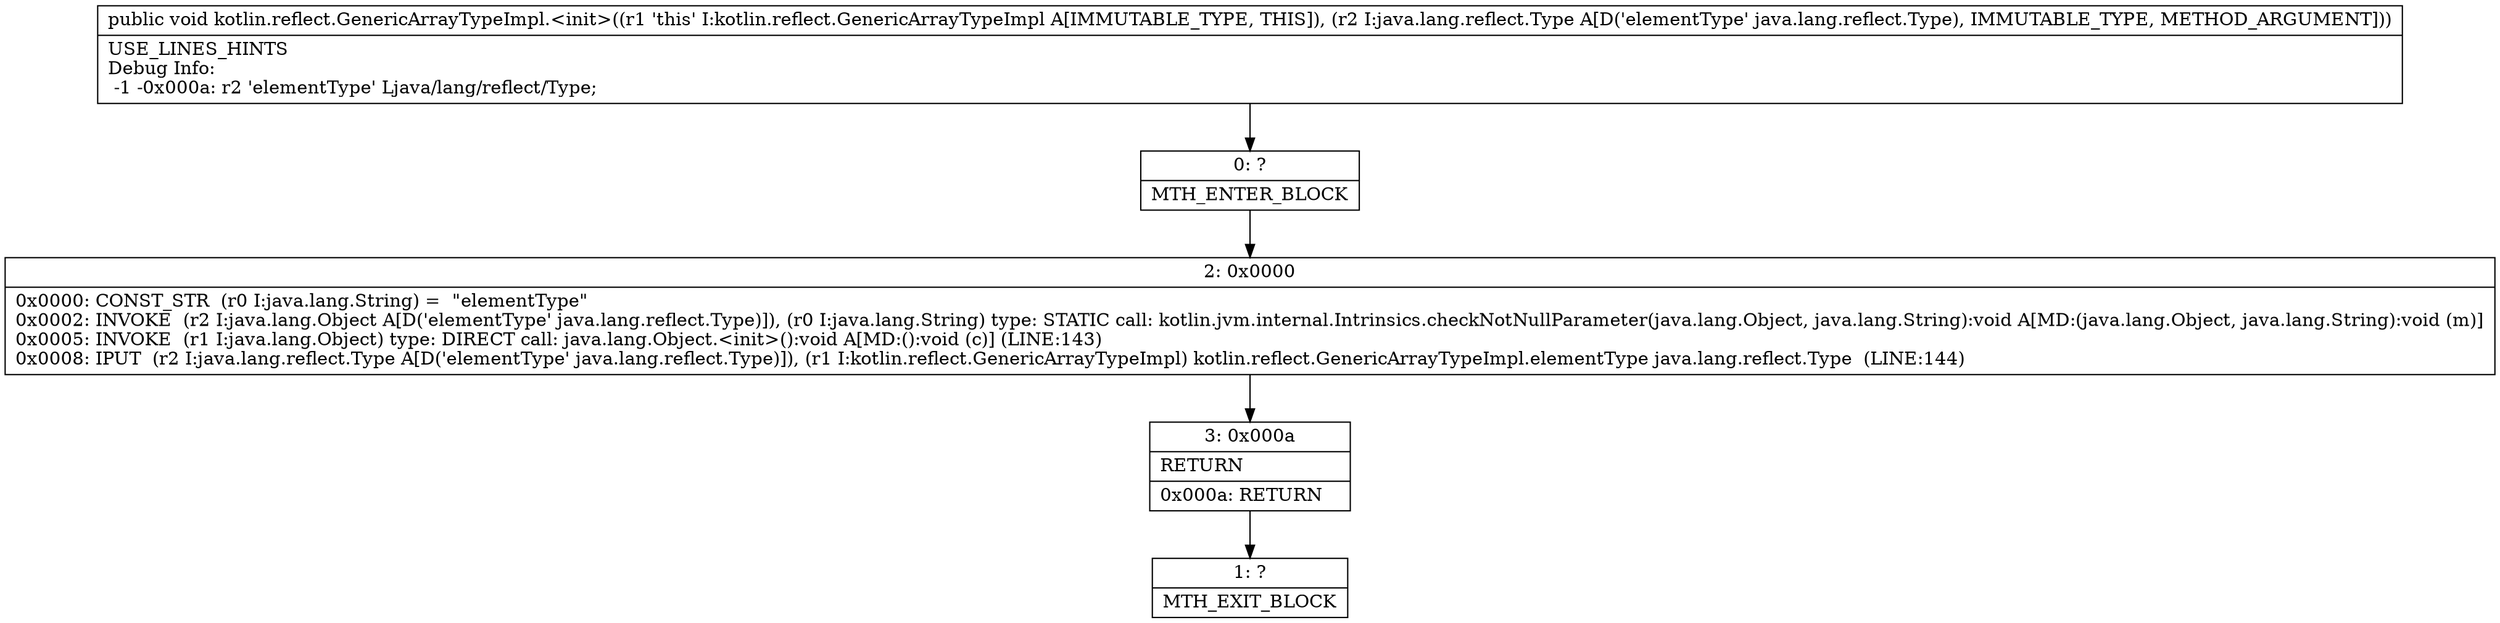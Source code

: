 digraph "CFG forkotlin.reflect.GenericArrayTypeImpl.\<init\>(Ljava\/lang\/reflect\/Type;)V" {
Node_0 [shape=record,label="{0\:\ ?|MTH_ENTER_BLOCK\l}"];
Node_2 [shape=record,label="{2\:\ 0x0000|0x0000: CONST_STR  (r0 I:java.lang.String) =  \"elementType\" \l0x0002: INVOKE  (r2 I:java.lang.Object A[D('elementType' java.lang.reflect.Type)]), (r0 I:java.lang.String) type: STATIC call: kotlin.jvm.internal.Intrinsics.checkNotNullParameter(java.lang.Object, java.lang.String):void A[MD:(java.lang.Object, java.lang.String):void (m)]\l0x0005: INVOKE  (r1 I:java.lang.Object) type: DIRECT call: java.lang.Object.\<init\>():void A[MD:():void (c)] (LINE:143)\l0x0008: IPUT  (r2 I:java.lang.reflect.Type A[D('elementType' java.lang.reflect.Type)]), (r1 I:kotlin.reflect.GenericArrayTypeImpl) kotlin.reflect.GenericArrayTypeImpl.elementType java.lang.reflect.Type  (LINE:144)\l}"];
Node_3 [shape=record,label="{3\:\ 0x000a|RETURN\l|0x000a: RETURN   \l}"];
Node_1 [shape=record,label="{1\:\ ?|MTH_EXIT_BLOCK\l}"];
MethodNode[shape=record,label="{public void kotlin.reflect.GenericArrayTypeImpl.\<init\>((r1 'this' I:kotlin.reflect.GenericArrayTypeImpl A[IMMUTABLE_TYPE, THIS]), (r2 I:java.lang.reflect.Type A[D('elementType' java.lang.reflect.Type), IMMUTABLE_TYPE, METHOD_ARGUMENT]))  | USE_LINES_HINTS\lDebug Info:\l  \-1 \-0x000a: r2 'elementType' Ljava\/lang\/reflect\/Type;\l}"];
MethodNode -> Node_0;Node_0 -> Node_2;
Node_2 -> Node_3;
Node_3 -> Node_1;
}

